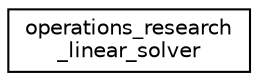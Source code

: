 digraph "Graphical Class Hierarchy"
{
 // LATEX_PDF_SIZE
  edge [fontname="Helvetica",fontsize="10",labelfontname="Helvetica",labelfontsize="10"];
  node [fontname="Helvetica",fontsize="10",shape=record];
  rankdir="LR";
  Node0 [label="operations_research\l_linear_solver",height=0.2,width=0.4,color="black", fillcolor="white", style="filled",URL="$classGoogle_1_1OrTools_1_1LinearSolver_1_1operations__research__linear__solver.html",tooltip=" "];
}

